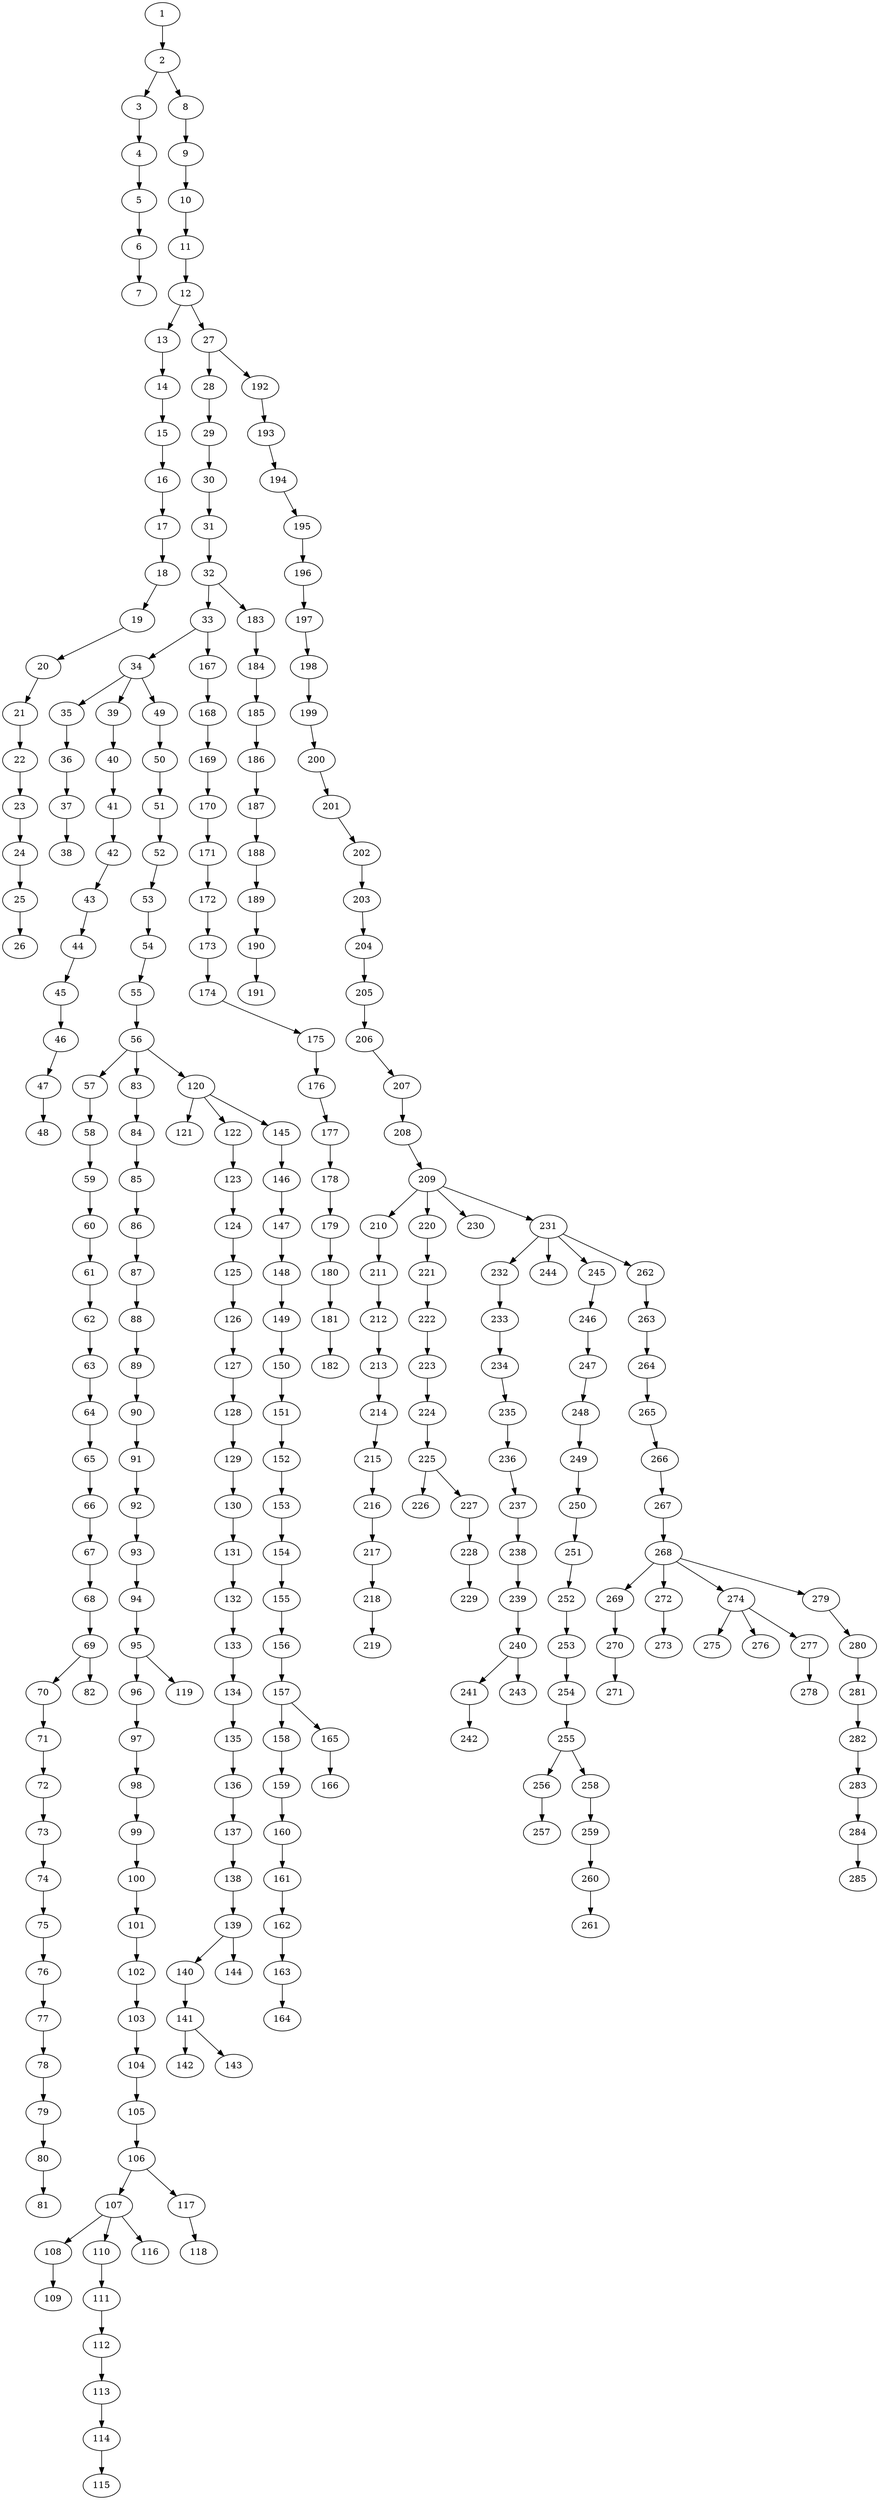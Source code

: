 digraph tree {
    "1";
    "2";
    "3";
    "4";
    "5";
    "6";
    "7";
    "8";
    "9";
    "10";
    "11";
    "12";
    "13";
    "14";
    "15";
    "16";
    "17";
    "18";
    "19";
    "20";
    "21";
    "22";
    "23";
    "24";
    "25";
    "26";
    "27";
    "28";
    "29";
    "30";
    "31";
    "32";
    "33";
    "34";
    "35";
    "36";
    "37";
    "38";
    "39";
    "40";
    "41";
    "42";
    "43";
    "44";
    "45";
    "46";
    "47";
    "48";
    "49";
    "50";
    "51";
    "52";
    "53";
    "54";
    "55";
    "56";
    "57";
    "58";
    "59";
    "60";
    "61";
    "62";
    "63";
    "64";
    "65";
    "66";
    "67";
    "68";
    "69";
    "70";
    "71";
    "72";
    "73";
    "74";
    "75";
    "76";
    "77";
    "78";
    "79";
    "80";
    "81";
    "82";
    "83";
    "84";
    "85";
    "86";
    "87";
    "88";
    "89";
    "90";
    "91";
    "92";
    "93";
    "94";
    "95";
    "96";
    "97";
    "98";
    "99";
    "100";
    "101";
    "102";
    "103";
    "104";
    "105";
    "106";
    "107";
    "108";
    "109";
    "110";
    "111";
    "112";
    "113";
    "114";
    "115";
    "116";
    "117";
    "118";
    "119";
    "120";
    "121";
    "122";
    "123";
    "124";
    "125";
    "126";
    "127";
    "128";
    "129";
    "130";
    "131";
    "132";
    "133";
    "134";
    "135";
    "136";
    "137";
    "138";
    "139";
    "140";
    "141";
    "142";
    "143";
    "144";
    "145";
    "146";
    "147";
    "148";
    "149";
    "150";
    "151";
    "152";
    "153";
    "154";
    "155";
    "156";
    "157";
    "158";
    "159";
    "160";
    "161";
    "162";
    "163";
    "164";
    "165";
    "166";
    "167";
    "168";
    "169";
    "170";
    "171";
    "172";
    "173";
    "174";
    "175";
    "176";
    "177";
    "178";
    "179";
    "180";
    "181";
    "182";
    "183";
    "184";
    "185";
    "186";
    "187";
    "188";
    "189";
    "190";
    "191";
    "192";
    "193";
    "194";
    "195";
    "196";
    "197";
    "198";
    "199";
    "200";
    "201";
    "202";
    "203";
    "204";
    "205";
    "206";
    "207";
    "208";
    "209";
    "210";
    "211";
    "212";
    "213";
    "214";
    "215";
    "216";
    "217";
    "218";
    "219";
    "220";
    "221";
    "222";
    "223";
    "224";
    "225";
    "226";
    "227";
    "228";
    "229";
    "230";
    "231";
    "232";
    "233";
    "234";
    "235";
    "236";
    "237";
    "238";
    "239";
    "240";
    "241";
    "242";
    "243";
    "244";
    "245";
    "246";
    "247";
    "248";
    "249";
    "250";
    "251";
    "252";
    "253";
    "254";
    "255";
    "256";
    "257";
    "258";
    "259";
    "260";
    "261";
    "262";
    "263";
    "264";
    "265";
    "266";
    "267";
    "268";
    "269";
    "270";
    "271";
    "272";
    "273";
    "274";
    "275";
    "276";
    "277";
    "278";
    "279";
    "280";
    "281";
    "282";
    "283";
    "284";
    "285";
    "1" -> "2";
    "2" -> "3";
    "2" -> "8";
    "3" -> "4";
    "4" -> "5";
    "5" -> "6";
    "6" -> "7";
    "8" -> "9";
    "9" -> "10";
    "10" -> "11";
    "11" -> "12";
    "12" -> "13";
    "12" -> "27";
    "13" -> "14";
    "14" -> "15";
    "15" -> "16";
    "16" -> "17";
    "17" -> "18";
    "18" -> "19";
    "19" -> "20";
    "20" -> "21";
    "21" -> "22";
    "22" -> "23";
    "23" -> "24";
    "24" -> "25";
    "25" -> "26";
    "27" -> "28";
    "27" -> "192";
    "28" -> "29";
    "29" -> "30";
    "30" -> "31";
    "31" -> "32";
    "32" -> "33";
    "32" -> "183";
    "33" -> "34";
    "33" -> "167";
    "34" -> "35";
    "34" -> "39";
    "34" -> "49";
    "35" -> "36";
    "36" -> "37";
    "37" -> "38";
    "39" -> "40";
    "40" -> "41";
    "41" -> "42";
    "42" -> "43";
    "43" -> "44";
    "44" -> "45";
    "45" -> "46";
    "46" -> "47";
    "47" -> "48";
    "49" -> "50";
    "50" -> "51";
    "51" -> "52";
    "52" -> "53";
    "53" -> "54";
    "54" -> "55";
    "55" -> "56";
    "56" -> "57";
    "56" -> "83";
    "56" -> "120";
    "57" -> "58";
    "58" -> "59";
    "59" -> "60";
    "60" -> "61";
    "61" -> "62";
    "62" -> "63";
    "63" -> "64";
    "64" -> "65";
    "65" -> "66";
    "66" -> "67";
    "67" -> "68";
    "68" -> "69";
    "69" -> "70";
    "69" -> "82";
    "70" -> "71";
    "71" -> "72";
    "72" -> "73";
    "73" -> "74";
    "74" -> "75";
    "75" -> "76";
    "76" -> "77";
    "77" -> "78";
    "78" -> "79";
    "79" -> "80";
    "80" -> "81";
    "83" -> "84";
    "84" -> "85";
    "85" -> "86";
    "86" -> "87";
    "87" -> "88";
    "88" -> "89";
    "89" -> "90";
    "90" -> "91";
    "91" -> "92";
    "92" -> "93";
    "93" -> "94";
    "94" -> "95";
    "95" -> "96";
    "95" -> "119";
    "96" -> "97";
    "97" -> "98";
    "98" -> "99";
    "99" -> "100";
    "100" -> "101";
    "101" -> "102";
    "102" -> "103";
    "103" -> "104";
    "104" -> "105";
    "105" -> "106";
    "106" -> "107";
    "106" -> "117";
    "107" -> "108";
    "107" -> "110";
    "107" -> "116";
    "108" -> "109";
    "110" -> "111";
    "111" -> "112";
    "112" -> "113";
    "113" -> "114";
    "114" -> "115";
    "117" -> "118";
    "120" -> "121";
    "120" -> "122";
    "120" -> "145";
    "122" -> "123";
    "123" -> "124";
    "124" -> "125";
    "125" -> "126";
    "126" -> "127";
    "127" -> "128";
    "128" -> "129";
    "129" -> "130";
    "130" -> "131";
    "131" -> "132";
    "132" -> "133";
    "133" -> "134";
    "134" -> "135";
    "135" -> "136";
    "136" -> "137";
    "137" -> "138";
    "138" -> "139";
    "139" -> "140";
    "139" -> "144";
    "140" -> "141";
    "141" -> "142";
    "141" -> "143";
    "145" -> "146";
    "146" -> "147";
    "147" -> "148";
    "148" -> "149";
    "149" -> "150";
    "150" -> "151";
    "151" -> "152";
    "152" -> "153";
    "153" -> "154";
    "154" -> "155";
    "155" -> "156";
    "156" -> "157";
    "157" -> "158";
    "157" -> "165";
    "158" -> "159";
    "159" -> "160";
    "160" -> "161";
    "161" -> "162";
    "162" -> "163";
    "163" -> "164";
    "165" -> "166";
    "167" -> "168";
    "168" -> "169";
    "169" -> "170";
    "170" -> "171";
    "171" -> "172";
    "172" -> "173";
    "173" -> "174";
    "174" -> "175";
    "175" -> "176";
    "176" -> "177";
    "177" -> "178";
    "178" -> "179";
    "179" -> "180";
    "180" -> "181";
    "181" -> "182";
    "183" -> "184";
    "184" -> "185";
    "185" -> "186";
    "186" -> "187";
    "187" -> "188";
    "188" -> "189";
    "189" -> "190";
    "190" -> "191";
    "192" -> "193";
    "193" -> "194";
    "194" -> "195";
    "195" -> "196";
    "196" -> "197";
    "197" -> "198";
    "198" -> "199";
    "199" -> "200";
    "200" -> "201";
    "201" -> "202";
    "202" -> "203";
    "203" -> "204";
    "204" -> "205";
    "205" -> "206";
    "206" -> "207";
    "207" -> "208";
    "208" -> "209";
    "209" -> "210";
    "209" -> "220";
    "209" -> "230";
    "209" -> "231";
    "210" -> "211";
    "211" -> "212";
    "212" -> "213";
    "213" -> "214";
    "214" -> "215";
    "215" -> "216";
    "216" -> "217";
    "217" -> "218";
    "218" -> "219";
    "220" -> "221";
    "221" -> "222";
    "222" -> "223";
    "223" -> "224";
    "224" -> "225";
    "225" -> "226";
    "225" -> "227";
    "227" -> "228";
    "228" -> "229";
    "231" -> "232";
    "231" -> "244";
    "231" -> "245";
    "231" -> "262";
    "232" -> "233";
    "233" -> "234";
    "234" -> "235";
    "235" -> "236";
    "236" -> "237";
    "237" -> "238";
    "238" -> "239";
    "239" -> "240";
    "240" -> "241";
    "240" -> "243";
    "241" -> "242";
    "245" -> "246";
    "246" -> "247";
    "247" -> "248";
    "248" -> "249";
    "249" -> "250";
    "250" -> "251";
    "251" -> "252";
    "252" -> "253";
    "253" -> "254";
    "254" -> "255";
    "255" -> "256";
    "255" -> "258";
    "256" -> "257";
    "258" -> "259";
    "259" -> "260";
    "260" -> "261";
    "262" -> "263";
    "263" -> "264";
    "264" -> "265";
    "265" -> "266";
    "266" -> "267";
    "267" -> "268";
    "268" -> "269";
    "268" -> "272";
    "268" -> "274";
    "268" -> "279";
    "269" -> "270";
    "270" -> "271";
    "272" -> "273";
    "274" -> "275";
    "274" -> "276";
    "274" -> "277";
    "277" -> "278";
    "279" -> "280";
    "280" -> "281";
    "281" -> "282";
    "282" -> "283";
    "283" -> "284";
    "284" -> "285";
}
